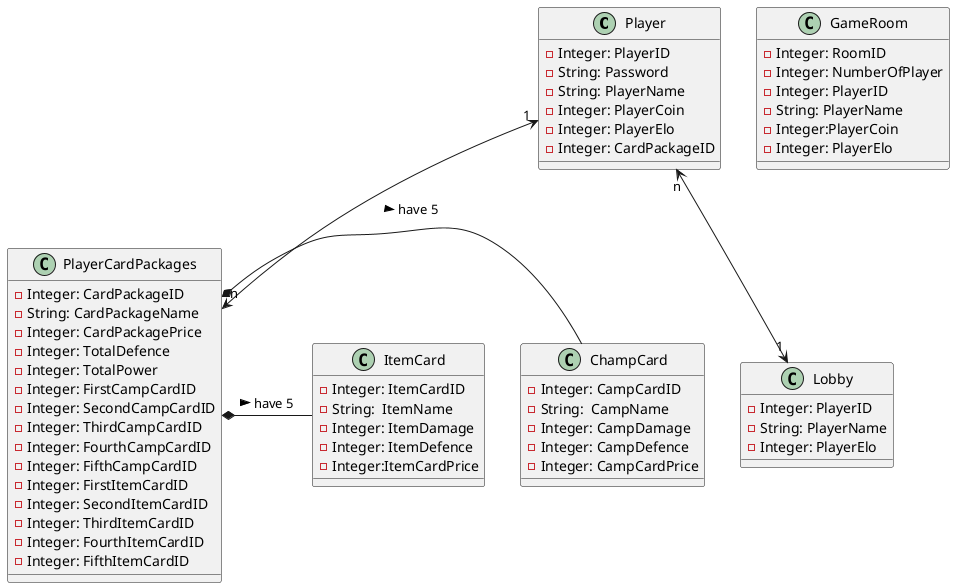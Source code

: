 @startuml
'https://plantuml.com/class-diagram


Player"n"<-->"1"Lobby

PlayerCardPackages *- ChampCard : have 5 >
Player"1"<-->"n"PlayerCardPackages
PlayerCardPackages *- ItemCard : have 5 >



class ItemCard {
-Integer: ItemCardID
-String:  ItemName
-Integer: ItemDamage
-Integer: ItemDefence
-Integer:ItemCardPrice
}

class ChampCard {
-Integer: CampCardID
-String:  CampName
-Integer: CampDamage
-Integer: CampDefence
-Integer: CampCardPrice
}


class Lobby {
-Integer: PlayerID
-String: PlayerName
-Integer: PlayerElo
}
class GameRoom {
-Integer: RoomID
-Integer: NumberOfPlayer
-Integer: PlayerID
-String: PlayerName
-Integer:PlayerCoin
-Integer: PlayerElo
}

class Player{
-Integer: PlayerID
-String: Password
-String: PlayerName
-Integer: PlayerCoin
-Integer: PlayerElo
-Integer: CardPackageID
}

class PlayerCardPackages{
-Integer: CardPackageID
-String: CardPackageName
-Integer: CardPackagePrice
-Integer: TotalDefence
-Integer: TotalPower
-Integer: FirstCampCardID
-Integer: SecondCampCardID
-Integer: ThirdCampCardID
-Integer: FourthCampCardID
-Integer: FifthCampCardID
-Integer: FirstItemCardID
-Integer: SecondItemCardID
-Integer: ThirdItemCardID
-Integer: FourthItemCardID
-Integer: FifthItemCardID

}


@enduml